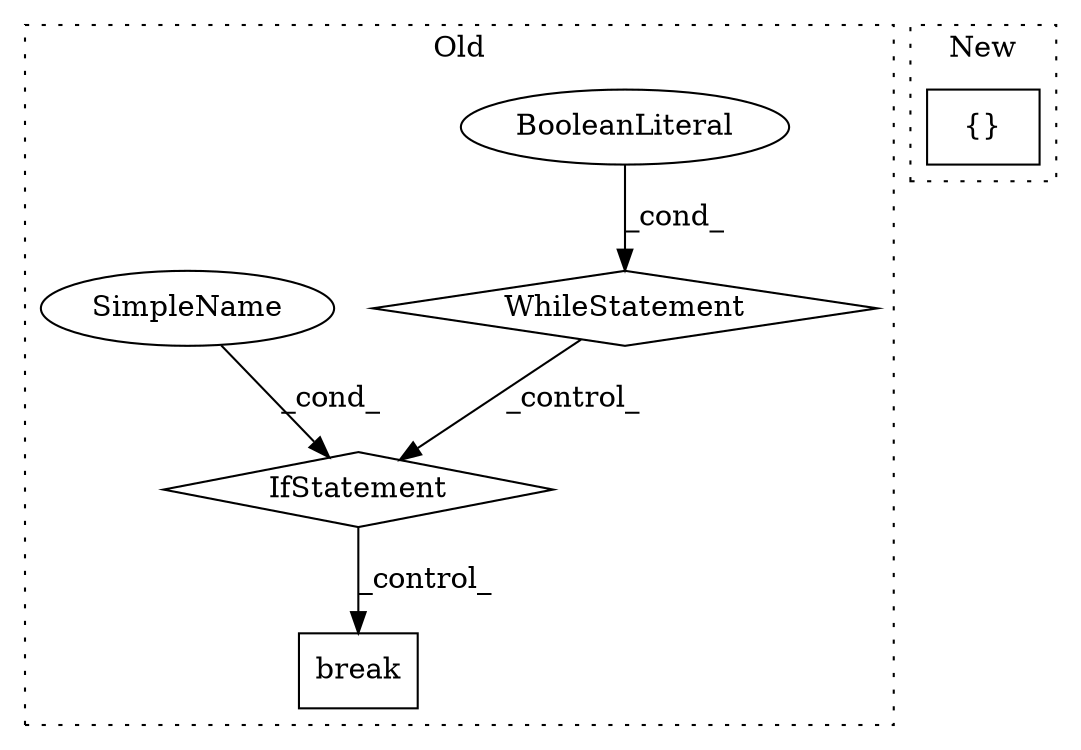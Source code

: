 digraph G {
subgraph cluster0 {
1 [label="WhileStatement" a="61" s="4719,4730" l="7,2" shape="diamond"];
3 [label="IfStatement" a="25" s="5479,5504" l="4,2" shape="diamond"];
4 [label="BooleanLiteral" a="9" s="4726" l="4" shape="ellipse"];
5 [label="break" a="10" s="5516" l="6" shape="box"];
6 [label="SimpleName" a="42" s="" l="" shape="ellipse"];
label = "Old";
style="dotted";
}
subgraph cluster1 {
2 [label="{}" a="4" s="5337,5348" l="1,1" shape="box"];
label = "New";
style="dotted";
}
1 -> 3 [label="_control_"];
3 -> 5 [label="_control_"];
4 -> 1 [label="_cond_"];
6 -> 3 [label="_cond_"];
}